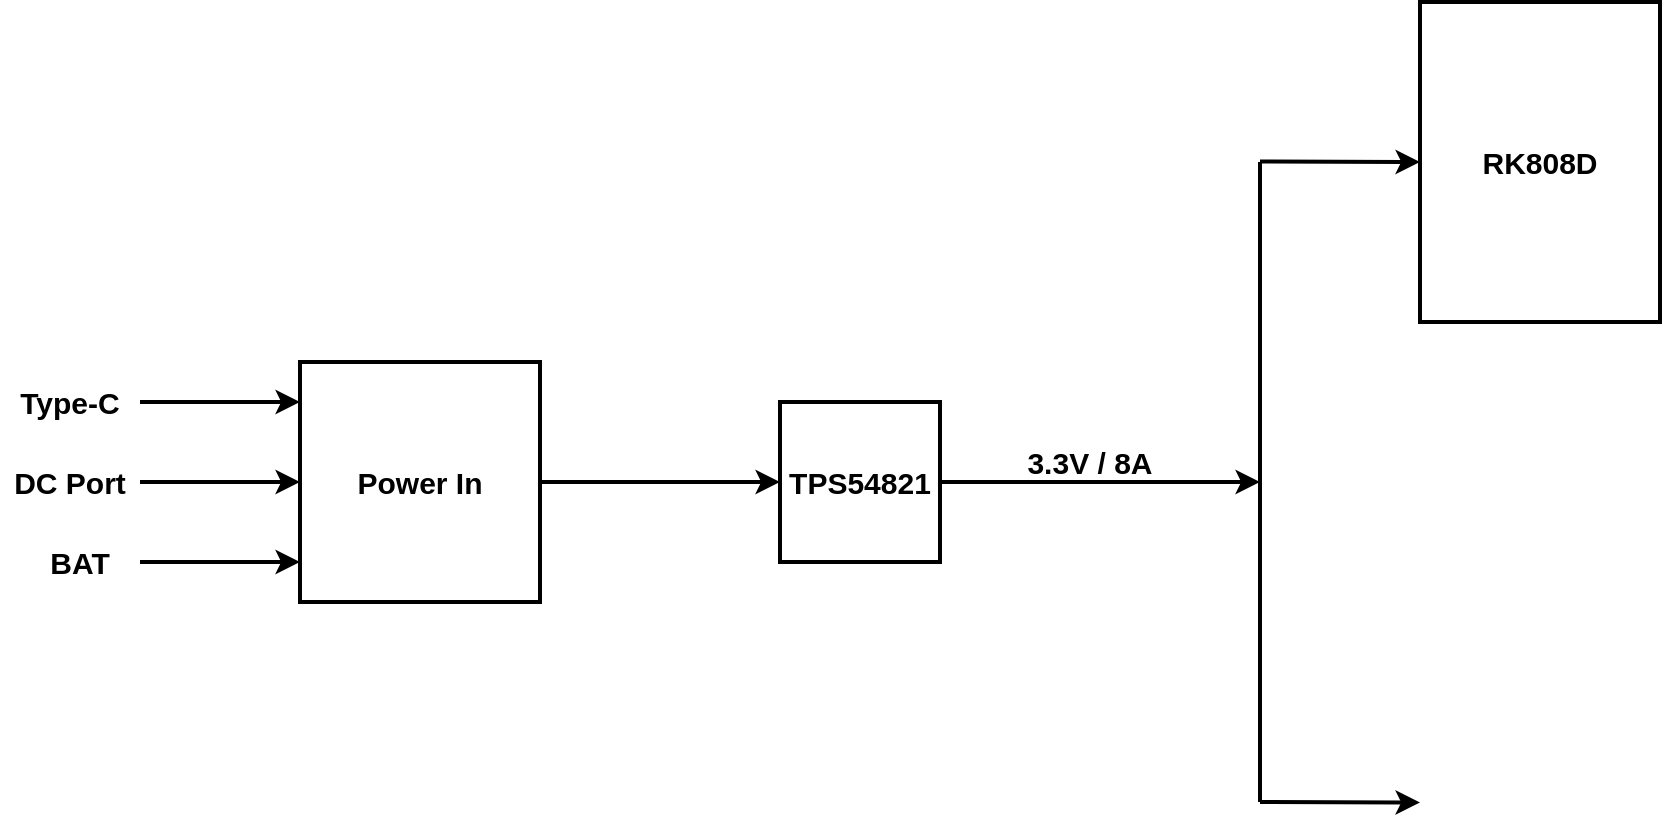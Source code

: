 <mxfile version="19.0.3" type="device"><diagram id="Ot9IuwVu08BX0saSavZ6" name="第 1 页"><mxGraphModel dx="630" dy="586" grid="1" gridSize="10" guides="1" tooltips="1" connect="1" arrows="1" fold="1" page="1" pageScale="1" pageWidth="2336" pageHeight="1654" math="0" shadow="0"><root><mxCell id="0"/><mxCell id="1" parent="0"/><mxCell id="avilULZaut64hQtKyLZp-1" value="&lt;font style=&quot;font-size: 15px;&quot;&gt;&lt;b&gt;Power In&lt;/b&gt;&lt;/font&gt;" style="rounded=0;whiteSpace=wrap;html=1;strokeWidth=2;" vertex="1" parent="1"><mxGeometry x="560" y="460" width="120" height="120" as="geometry"/></mxCell><mxCell id="avilULZaut64hQtKyLZp-2" value="" style="endArrow=classic;html=1;rounded=0;strokeWidth=2;" edge="1" parent="1"><mxGeometry width="50" height="50" relative="1" as="geometry"><mxPoint x="480" y="520" as="sourcePoint"/><mxPoint x="560" y="520" as="targetPoint"/></mxGeometry></mxCell><mxCell id="avilULZaut64hQtKyLZp-3" value="" style="endArrow=classic;html=1;rounded=0;strokeWidth=2;" edge="1" parent="1"><mxGeometry width="50" height="50" relative="1" as="geometry"><mxPoint x="480" y="480" as="sourcePoint"/><mxPoint x="560" y="480" as="targetPoint"/></mxGeometry></mxCell><mxCell id="avilULZaut64hQtKyLZp-4" value="" style="endArrow=classic;html=1;rounded=0;entryX=0;entryY=0.25;entryDx=0;entryDy=0;strokeWidth=2;" edge="1" parent="1"><mxGeometry width="50" height="50" relative="1" as="geometry"><mxPoint x="480" y="560" as="sourcePoint"/><mxPoint x="560" y="560" as="targetPoint"/></mxGeometry></mxCell><mxCell id="avilULZaut64hQtKyLZp-5" value="&lt;font style=&quot;font-size: 15px;&quot;&gt;&lt;b&gt;Type-C&lt;/b&gt;&lt;/font&gt;" style="text;html=1;strokeColor=none;fillColor=none;align=center;verticalAlign=middle;whiteSpace=wrap;rounded=0;" vertex="1" parent="1"><mxGeometry x="410" y="460" width="70" height="40" as="geometry"/></mxCell><mxCell id="avilULZaut64hQtKyLZp-6" value="&lt;font style=&quot;font-size: 15px;&quot;&gt;&lt;b&gt;DC Port&lt;/b&gt;&lt;/font&gt;" style="text;html=1;strokeColor=none;fillColor=none;align=center;verticalAlign=middle;whiteSpace=wrap;rounded=0;" vertex="1" parent="1"><mxGeometry x="410" y="500" width="70" height="40" as="geometry"/></mxCell><mxCell id="avilULZaut64hQtKyLZp-7" value="&lt;b&gt;&lt;font style=&quot;font-size: 15px;&quot;&gt;BAT&lt;/font&gt;&lt;/b&gt;" style="text;html=1;strokeColor=none;fillColor=none;align=center;verticalAlign=middle;whiteSpace=wrap;rounded=0;" vertex="1" parent="1"><mxGeometry x="420" y="540" width="60" height="40" as="geometry"/></mxCell><mxCell id="avilULZaut64hQtKyLZp-8" value="" style="endArrow=classic;html=1;rounded=0;exitX=1;exitY=0.5;exitDx=0;exitDy=0;entryX=0;entryY=0.5;entryDx=0;entryDy=0;strokeWidth=2;" edge="1" parent="1" source="avilULZaut64hQtKyLZp-1" target="avilULZaut64hQtKyLZp-9"><mxGeometry width="50" height="50" relative="1" as="geometry"><mxPoint x="780" y="470" as="sourcePoint"/><mxPoint x="760" y="520" as="targetPoint"/></mxGeometry></mxCell><mxCell id="avilULZaut64hQtKyLZp-9" value="&lt;font style=&quot;font-size: 15px;&quot;&gt;&lt;b&gt;TPS54821&lt;/b&gt;&lt;/font&gt;" style="rounded=0;whiteSpace=wrap;html=1;strokeWidth=2;" vertex="1" parent="1"><mxGeometry x="800" y="480" width="80" height="80" as="geometry"/></mxCell><mxCell id="avilULZaut64hQtKyLZp-11" value="&lt;font style=&quot;font-size: 15px;&quot;&gt;&lt;b&gt;3.3V / 8A&lt;/b&gt;&lt;/font&gt;" style="text;html=1;strokeColor=none;fillColor=none;align=center;verticalAlign=middle;whiteSpace=wrap;rounded=0;" vertex="1" parent="1"><mxGeometry x="920" y="500" width="70" height="20" as="geometry"/></mxCell><mxCell id="avilULZaut64hQtKyLZp-14" value="" style="endArrow=none;html=1;rounded=0;fontSize=15;strokeWidth=2;" edge="1" parent="1"><mxGeometry width="50" height="50" relative="1" as="geometry"><mxPoint x="1040" y="680" as="sourcePoint"/><mxPoint x="1040" y="360" as="targetPoint"/></mxGeometry></mxCell><mxCell id="avilULZaut64hQtKyLZp-16" value="&lt;span style=&quot;font-size: 15px;&quot;&gt;&lt;b&gt;RK808D&lt;/b&gt;&lt;/span&gt;" style="rounded=0;whiteSpace=wrap;html=1;strokeWidth=2;" vertex="1" parent="1"><mxGeometry x="1120" y="280" width="120" height="160" as="geometry"/></mxCell><mxCell id="avilULZaut64hQtKyLZp-18" value="" style="endArrow=classic;html=1;rounded=0;exitX=1;exitY=0.5;exitDx=0;exitDy=0;strokeWidth=2;" edge="1" parent="1"><mxGeometry width="50" height="50" relative="1" as="geometry"><mxPoint x="880" y="520" as="sourcePoint"/><mxPoint x="1040" y="520" as="targetPoint"/></mxGeometry></mxCell><mxCell id="avilULZaut64hQtKyLZp-19" value="" style="endArrow=classic;html=1;rounded=0;exitX=1;exitY=0.5;exitDx=0;exitDy=0;strokeWidth=2;" edge="1" parent="1"><mxGeometry width="50" height="50" relative="1" as="geometry"><mxPoint x="1040" y="359.71" as="sourcePoint"/><mxPoint x="1120" y="360" as="targetPoint"/></mxGeometry></mxCell><mxCell id="avilULZaut64hQtKyLZp-20" value="" style="endArrow=classic;html=1;rounded=0;exitX=1;exitY=0.5;exitDx=0;exitDy=0;strokeWidth=2;" edge="1" parent="1"><mxGeometry width="50" height="50" relative="1" as="geometry"><mxPoint x="1040" y="680" as="sourcePoint"/><mxPoint x="1120" y="680.29" as="targetPoint"/></mxGeometry></mxCell></root></mxGraphModel></diagram></mxfile>